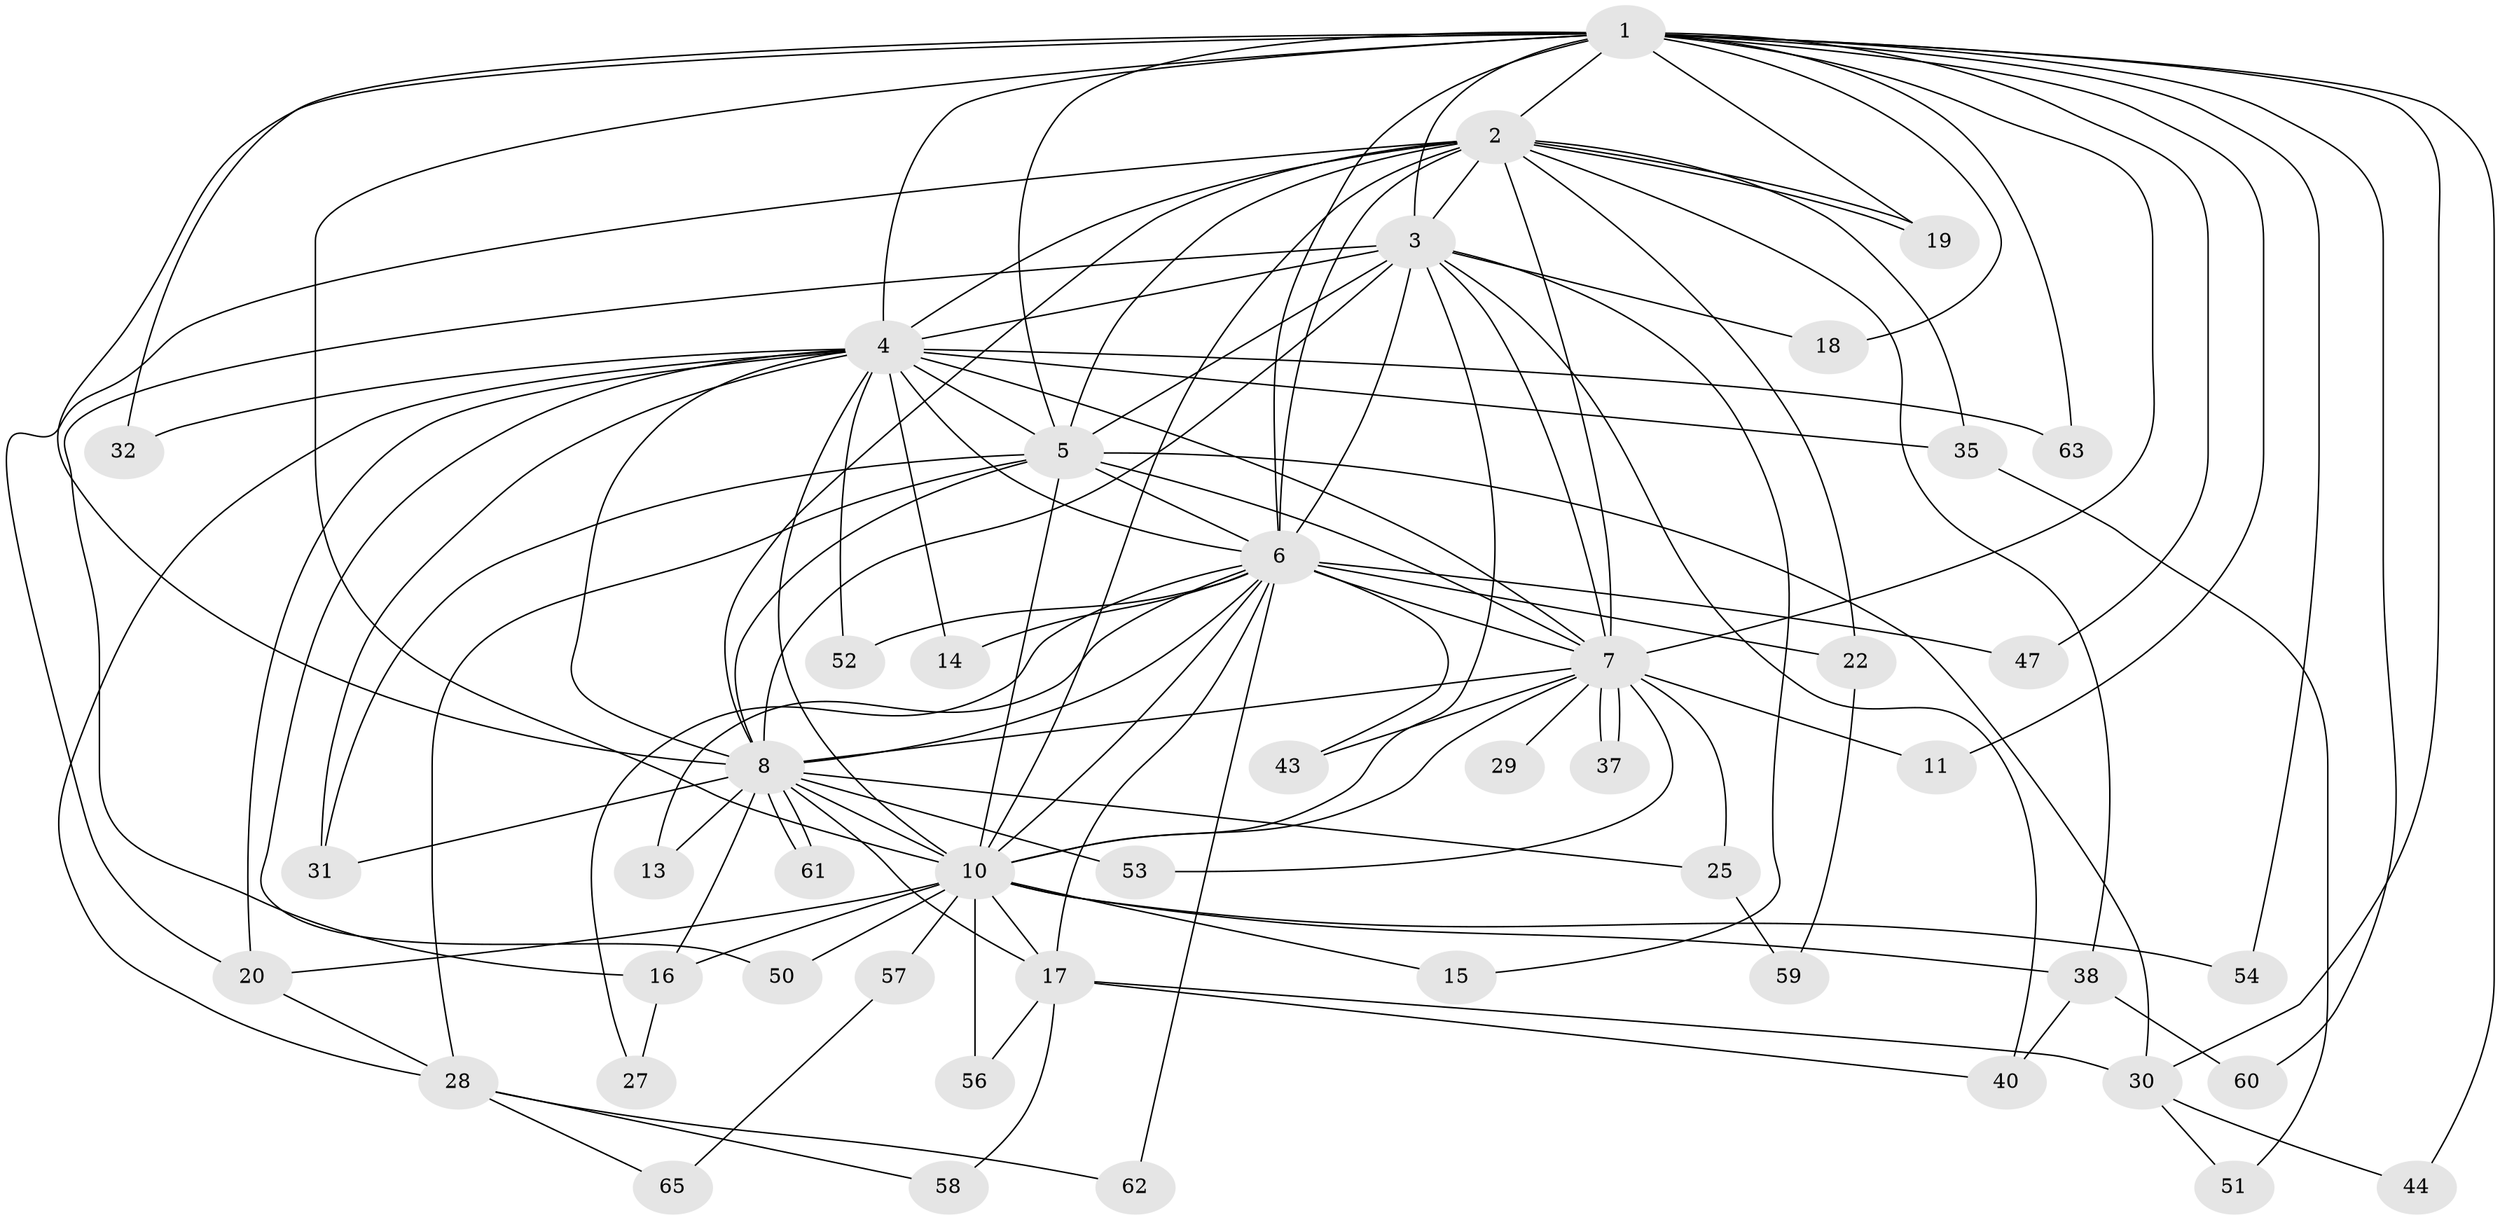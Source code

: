// Generated by graph-tools (version 1.1) at 2025/23/03/03/25 07:23:42]
// undirected, 47 vertices, 118 edges
graph export_dot {
graph [start="1"]
  node [color=gray90,style=filled];
  1 [super="+48"];
  2 [super="+64"];
  3 [super="+24"];
  4 [super="+9"];
  5 [super="+41"];
  6 [super="+23"];
  7 [super="+26"];
  8 [super="+46"];
  10 [super="+12"];
  11;
  13;
  14;
  15;
  16 [super="+21"];
  17 [super="+33"];
  18;
  19 [super="+42"];
  20 [super="+39"];
  22;
  25;
  27;
  28 [super="+34"];
  29;
  30 [super="+45"];
  31 [super="+55"];
  32;
  35 [super="+36"];
  37;
  38;
  40 [super="+49"];
  43;
  44;
  47;
  50;
  51;
  52;
  53;
  54;
  56;
  57;
  58;
  59;
  60;
  61;
  62;
  63;
  65;
  1 -- 2;
  1 -- 3;
  1 -- 4 [weight=2];
  1 -- 5;
  1 -- 6 [weight=2];
  1 -- 7;
  1 -- 8;
  1 -- 10;
  1 -- 11;
  1 -- 18;
  1 -- 30;
  1 -- 32;
  1 -- 44;
  1 -- 47;
  1 -- 54;
  1 -- 60;
  1 -- 63;
  1 -- 19;
  2 -- 3 [weight=2];
  2 -- 4 [weight=2];
  2 -- 5;
  2 -- 6;
  2 -- 7 [weight=2];
  2 -- 8;
  2 -- 10;
  2 -- 19;
  2 -- 19;
  2 -- 22;
  2 -- 38;
  2 -- 20;
  2 -- 35;
  3 -- 4 [weight=2];
  3 -- 5;
  3 -- 6;
  3 -- 7;
  3 -- 8 [weight=3];
  3 -- 10;
  3 -- 15;
  3 -- 18;
  3 -- 40;
  3 -- 16;
  4 -- 5 [weight=2];
  4 -- 6 [weight=3];
  4 -- 7 [weight=2];
  4 -- 8 [weight=2];
  4 -- 10 [weight=2];
  4 -- 14;
  4 -- 31;
  4 -- 63;
  4 -- 32;
  4 -- 35;
  4 -- 50;
  4 -- 20;
  4 -- 52;
  4 -- 28;
  5 -- 6;
  5 -- 7;
  5 -- 8;
  5 -- 10;
  5 -- 28;
  5 -- 30;
  5 -- 31;
  6 -- 7;
  6 -- 8;
  6 -- 10;
  6 -- 13;
  6 -- 14;
  6 -- 17;
  6 -- 22;
  6 -- 27;
  6 -- 43;
  6 -- 47;
  6 -- 52;
  6 -- 62;
  7 -- 8;
  7 -- 10;
  7 -- 11;
  7 -- 25;
  7 -- 29 [weight=2];
  7 -- 37;
  7 -- 37;
  7 -- 43;
  7 -- 53;
  8 -- 10;
  8 -- 13;
  8 -- 16;
  8 -- 17;
  8 -- 25;
  8 -- 31;
  8 -- 53;
  8 -- 61;
  8 -- 61;
  10 -- 15;
  10 -- 16;
  10 -- 20;
  10 -- 38;
  10 -- 50;
  10 -- 54;
  10 -- 56;
  10 -- 57 [weight=2];
  10 -- 17;
  16 -- 27;
  17 -- 40;
  17 -- 58;
  17 -- 56;
  17 -- 30;
  20 -- 28;
  22 -- 59;
  25 -- 59;
  28 -- 58;
  28 -- 62;
  28 -- 65;
  30 -- 44;
  30 -- 51;
  35 -- 51;
  38 -- 60;
  38 -- 40;
  57 -- 65;
}
